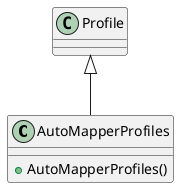 @startuml
class AutoMapperProfiles {
    + AutoMapperProfiles()
}
Profile <|-- AutoMapperProfiles
@enduml
